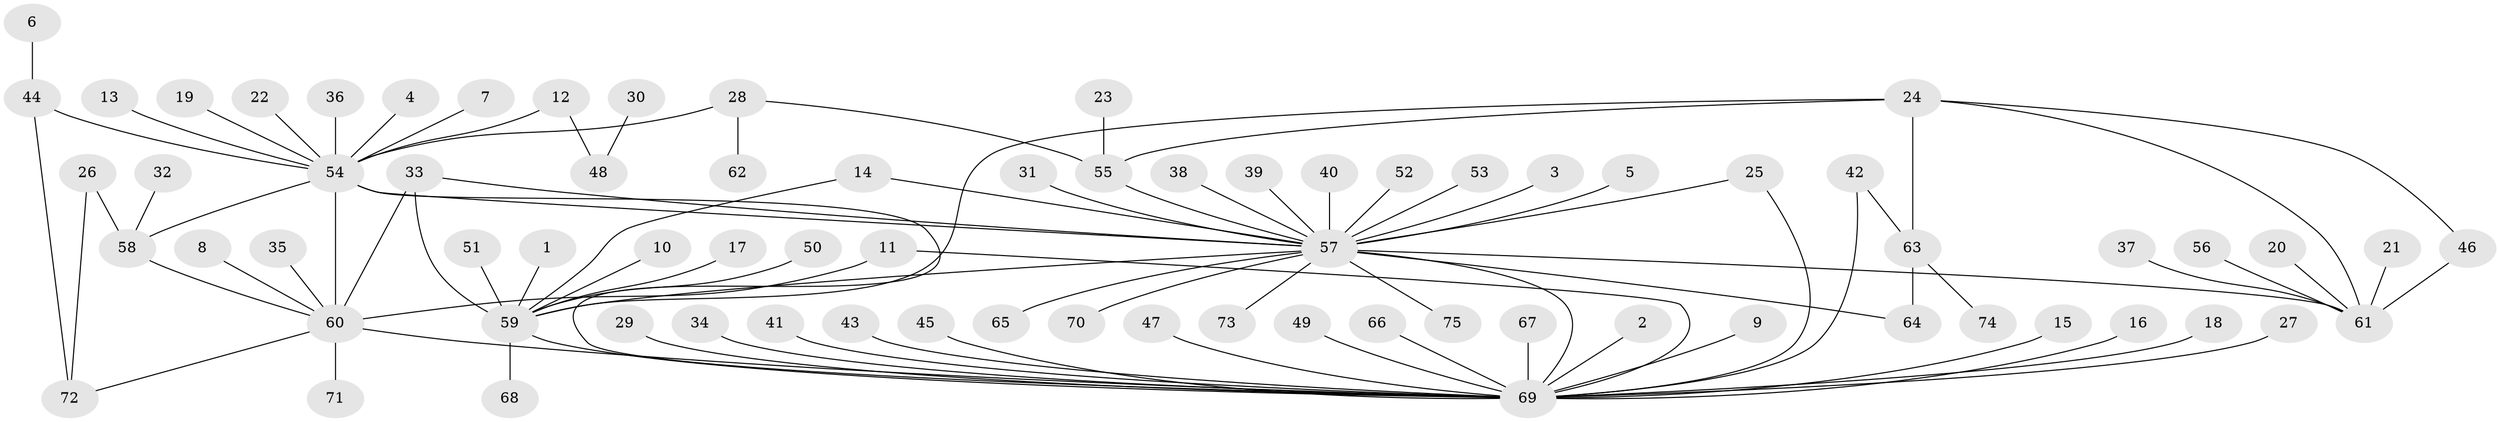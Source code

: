 // original degree distribution, {1: 0.5637583892617449, 7: 0.006711409395973154, 17: 0.006711409395973154, 10: 0.006711409395973154, 5: 0.020134228187919462, 26: 0.006711409395973154, 14: 0.006711409395973154, 2: 0.21476510067114093, 4: 0.06040268456375839, 24: 0.006711409395973154, 8: 0.006711409395973154, 3: 0.087248322147651, 6: 0.006711409395973154}
// Generated by graph-tools (version 1.1) at 2025/25/03/09/25 03:25:53]
// undirected, 75 vertices, 91 edges
graph export_dot {
graph [start="1"]
  node [color=gray90,style=filled];
  1;
  2;
  3;
  4;
  5;
  6;
  7;
  8;
  9;
  10;
  11;
  12;
  13;
  14;
  15;
  16;
  17;
  18;
  19;
  20;
  21;
  22;
  23;
  24;
  25;
  26;
  27;
  28;
  29;
  30;
  31;
  32;
  33;
  34;
  35;
  36;
  37;
  38;
  39;
  40;
  41;
  42;
  43;
  44;
  45;
  46;
  47;
  48;
  49;
  50;
  51;
  52;
  53;
  54;
  55;
  56;
  57;
  58;
  59;
  60;
  61;
  62;
  63;
  64;
  65;
  66;
  67;
  68;
  69;
  70;
  71;
  72;
  73;
  74;
  75;
  1 -- 59 [weight=1.0];
  2 -- 69 [weight=1.0];
  3 -- 57 [weight=1.0];
  4 -- 54 [weight=1.0];
  5 -- 57 [weight=1.0];
  6 -- 44 [weight=1.0];
  7 -- 54 [weight=1.0];
  8 -- 60 [weight=1.0];
  9 -- 69 [weight=1.0];
  10 -- 59 [weight=1.0];
  11 -- 60 [weight=1.0];
  11 -- 69 [weight=1.0];
  12 -- 48 [weight=1.0];
  12 -- 54 [weight=1.0];
  13 -- 54 [weight=1.0];
  14 -- 57 [weight=1.0];
  14 -- 59 [weight=1.0];
  15 -- 69 [weight=1.0];
  16 -- 69 [weight=1.0];
  17 -- 59 [weight=1.0];
  18 -- 69 [weight=1.0];
  19 -- 54 [weight=1.0];
  20 -- 61 [weight=1.0];
  21 -- 61 [weight=1.0];
  22 -- 54 [weight=1.0];
  23 -- 55 [weight=1.0];
  24 -- 46 [weight=1.0];
  24 -- 55 [weight=1.0];
  24 -- 59 [weight=1.0];
  24 -- 61 [weight=1.0];
  24 -- 63 [weight=1.0];
  25 -- 57 [weight=1.0];
  25 -- 69 [weight=1.0];
  26 -- 58 [weight=1.0];
  26 -- 72 [weight=1.0];
  27 -- 69 [weight=1.0];
  28 -- 54 [weight=1.0];
  28 -- 55 [weight=1.0];
  28 -- 62 [weight=1.0];
  29 -- 69 [weight=1.0];
  30 -- 48 [weight=1.0];
  31 -- 57 [weight=1.0];
  32 -- 58 [weight=1.0];
  33 -- 57 [weight=1.0];
  33 -- 59 [weight=2.0];
  33 -- 60 [weight=1.0];
  34 -- 69 [weight=1.0];
  35 -- 60 [weight=1.0];
  36 -- 54 [weight=1.0];
  37 -- 61 [weight=1.0];
  38 -- 57 [weight=1.0];
  39 -- 57 [weight=1.0];
  40 -- 57 [weight=1.0];
  41 -- 69 [weight=1.0];
  42 -- 63 [weight=1.0];
  42 -- 69 [weight=1.0];
  43 -- 69 [weight=1.0];
  44 -- 54 [weight=1.0];
  44 -- 72 [weight=1.0];
  45 -- 69 [weight=1.0];
  46 -- 61 [weight=1.0];
  47 -- 69 [weight=1.0];
  49 -- 69 [weight=1.0];
  50 -- 59 [weight=1.0];
  51 -- 59 [weight=1.0];
  52 -- 57 [weight=1.0];
  53 -- 57 [weight=1.0];
  54 -- 57 [weight=1.0];
  54 -- 58 [weight=1.0];
  54 -- 60 [weight=3.0];
  54 -- 69 [weight=1.0];
  55 -- 57 [weight=1.0];
  56 -- 61 [weight=1.0];
  57 -- 59 [weight=1.0];
  57 -- 61 [weight=2.0];
  57 -- 64 [weight=1.0];
  57 -- 65 [weight=1.0];
  57 -- 69 [weight=1.0];
  57 -- 70 [weight=1.0];
  57 -- 73 [weight=1.0];
  57 -- 75 [weight=2.0];
  58 -- 60 [weight=1.0];
  59 -- 68 [weight=1.0];
  59 -- 69 [weight=1.0];
  60 -- 69 [weight=1.0];
  60 -- 71 [weight=1.0];
  60 -- 72 [weight=1.0];
  63 -- 64 [weight=1.0];
  63 -- 74 [weight=1.0];
  66 -- 69 [weight=1.0];
  67 -- 69 [weight=2.0];
}

